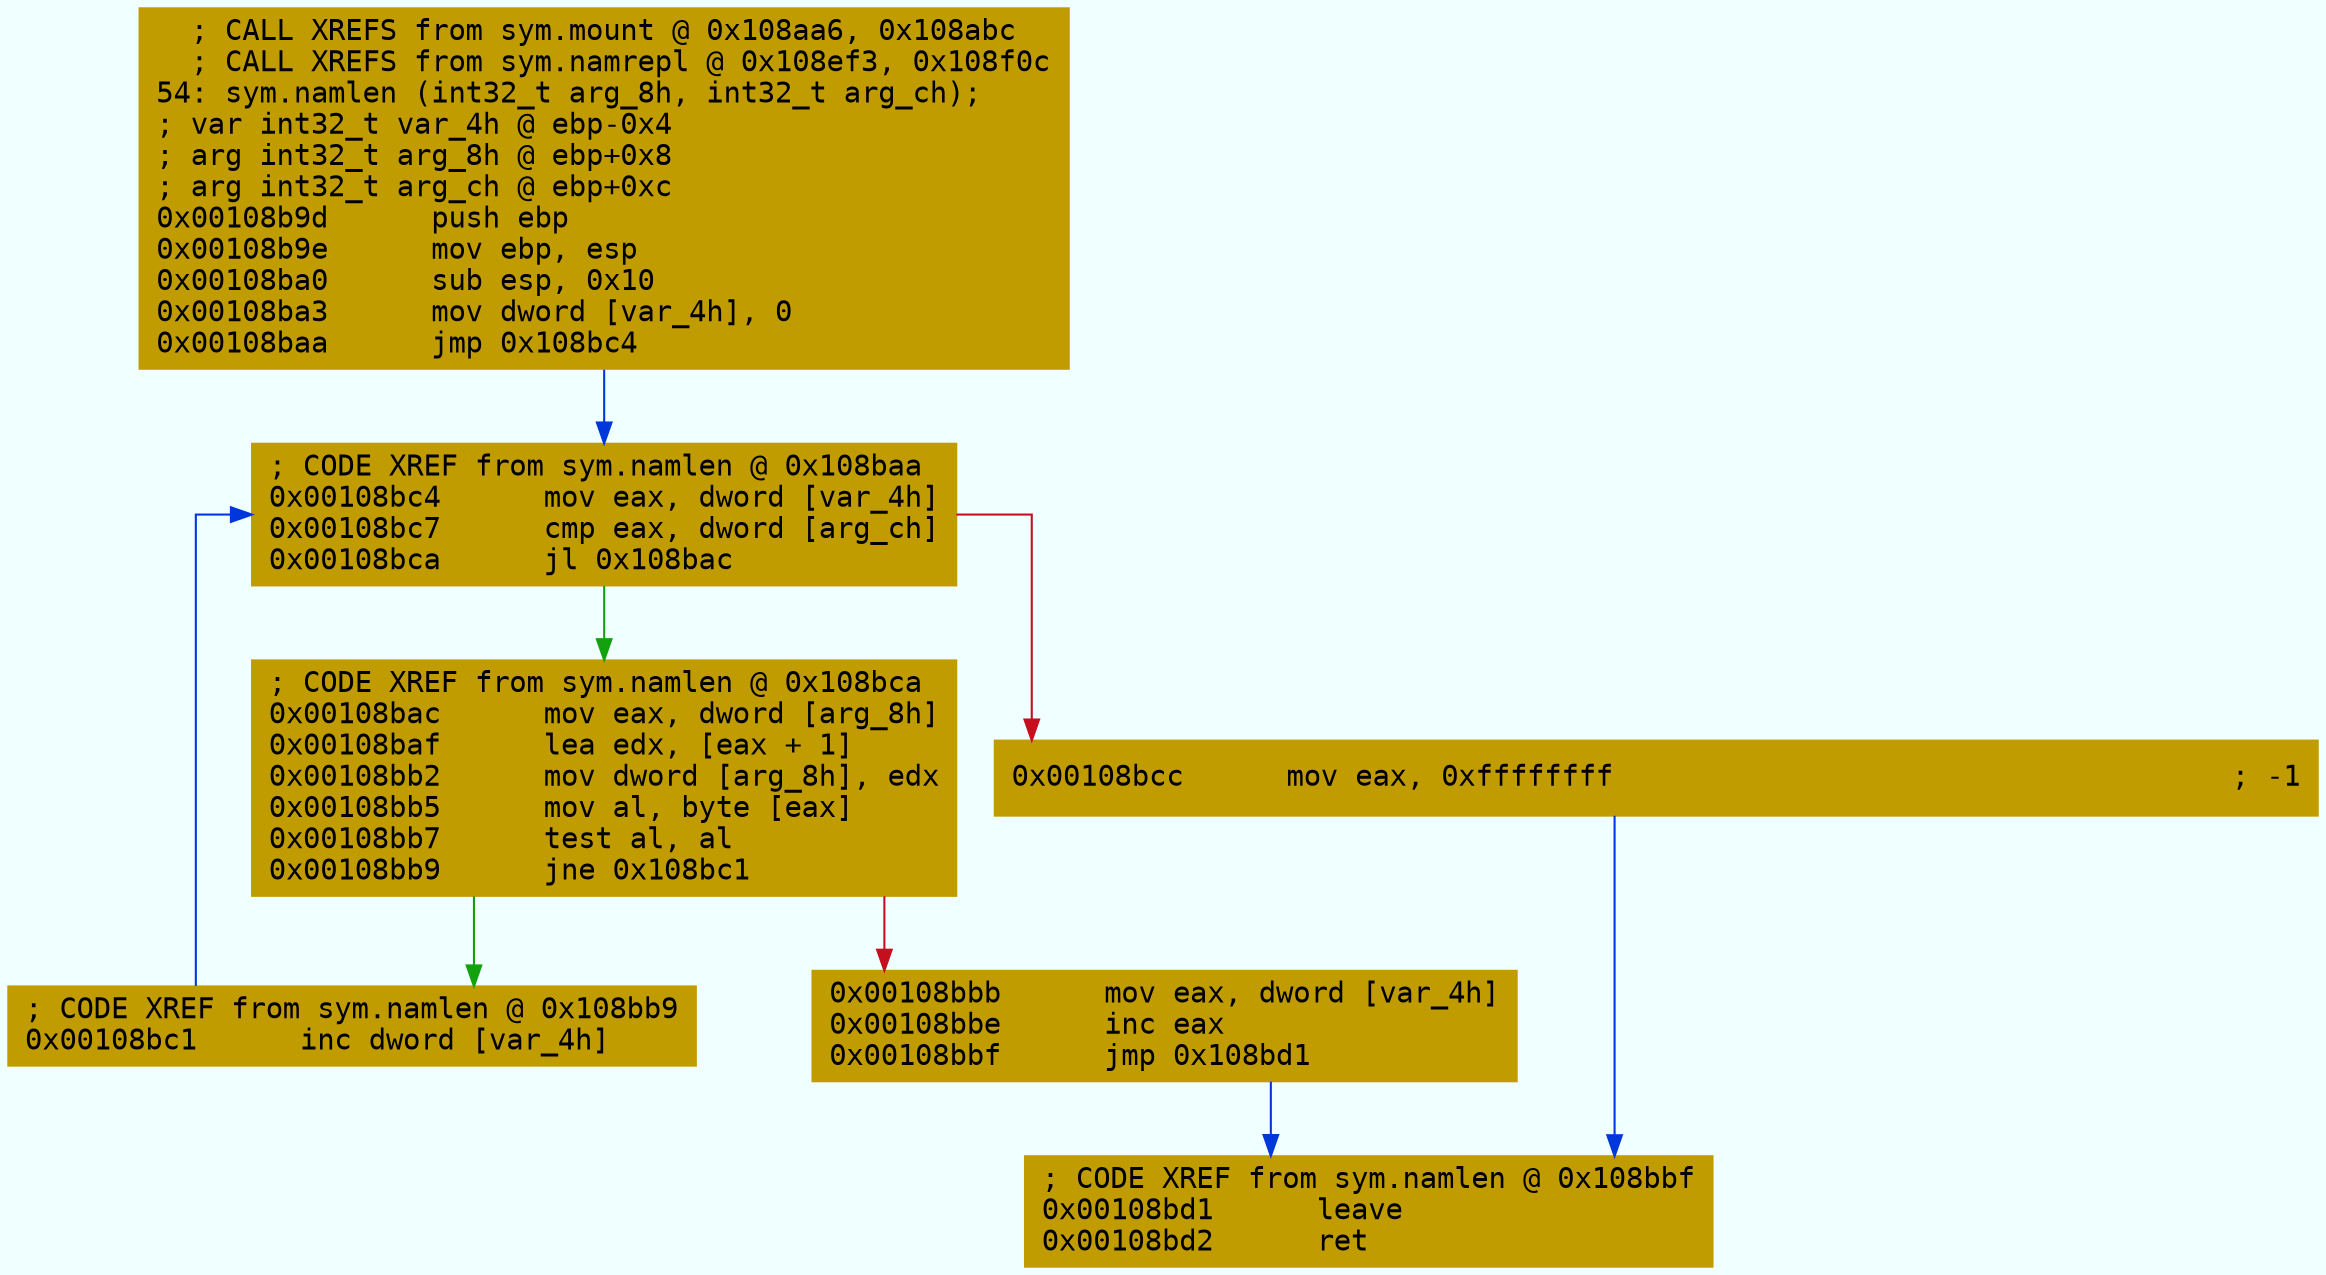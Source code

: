 digraph code {
	graph [bgcolor=azure fontsize=8 fontname="Courier" splines="ortho"];
	node [fillcolor=gray style=filled shape=box];
	edge [arrowhead="normal"];
	"0x00108b9d" [URL="sym.namlen/0x00108b9d", fillcolor="#c19c00",color="#c19c00", fontname="Courier",label="  ; CALL XREFS from sym.mount @ 0x108aa6, 0x108abc\l  ; CALL XREFS from sym.namrepl @ 0x108ef3, 0x108f0c\l54: sym.namlen (int32_t arg_8h, int32_t arg_ch);\l; var int32_t var_4h @ ebp-0x4\l; arg int32_t arg_8h @ ebp+0x8\l; arg int32_t arg_ch @ ebp+0xc\l0x00108b9d      push ebp\l0x00108b9e      mov ebp, esp\l0x00108ba0      sub esp, 0x10\l0x00108ba3      mov dword [var_4h], 0\l0x00108baa      jmp 0x108bc4\l"]
	"0x00108bac" [URL="sym.namlen/0x00108bac", fillcolor="#c19c00",color="#c19c00", fontname="Courier",label="; CODE XREF from sym.namlen @ 0x108bca\l0x00108bac      mov eax, dword [arg_8h]\l0x00108baf      lea edx, [eax + 1]\l0x00108bb2      mov dword [arg_8h], edx\l0x00108bb5      mov al, byte [eax]\l0x00108bb7      test al, al\l0x00108bb9      jne 0x108bc1\l"]
	"0x00108bbb" [URL="sym.namlen/0x00108bbb", fillcolor="#c19c00",color="#c19c00", fontname="Courier",label="0x00108bbb      mov eax, dword [var_4h]\l0x00108bbe      inc eax\l0x00108bbf      jmp 0x108bd1\l"]
	"0x00108bc1" [URL="sym.namlen/0x00108bc1", fillcolor="#c19c00",color="#c19c00", fontname="Courier",label="; CODE XREF from sym.namlen @ 0x108bb9\l0x00108bc1      inc dword [var_4h]\l"]
	"0x00108bc4" [URL="sym.namlen/0x00108bc4", fillcolor="#c19c00",color="#c19c00", fontname="Courier",label="; CODE XREF from sym.namlen @ 0x108baa\l0x00108bc4      mov eax, dword [var_4h]\l0x00108bc7      cmp eax, dword [arg_ch]\l0x00108bca      jl 0x108bac\l"]
	"0x00108bcc" [URL="sym.namlen/0x00108bcc", fillcolor="#c19c00",color="#c19c00", fontname="Courier",label="0x00108bcc      mov eax, 0xffffffff                                    ; -1\l"]
	"0x00108bd1" [URL="sym.namlen/0x00108bd1", fillcolor="#c19c00",color="#c19c00", fontname="Courier",label="; CODE XREF from sym.namlen @ 0x108bbf\l0x00108bd1      leave\l0x00108bd2      ret\l"]
        "0x00108b9d" -> "0x00108bc4" [color="#0037da"];
        "0x00108bac" -> "0x00108bc1" [color="#13a10e"];
        "0x00108bac" -> "0x00108bbb" [color="#c50f1f"];
        "0x00108bbb" -> "0x00108bd1" [color="#0037da"];
        "0x00108bc1" -> "0x00108bc4" [color="#0037da"];
        "0x00108bc4" -> "0x00108bac" [color="#13a10e"];
        "0x00108bc4" -> "0x00108bcc" [color="#c50f1f"];
        "0x00108bcc" -> "0x00108bd1" [color="#0037da"];
}
